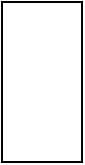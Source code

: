 <mxfile version="22.1.16" type="device">
  <diagram name="Page-1" id="Gpl6vU_g16wYDfX3Skah">
    <mxGraphModel dx="1098" dy="988" grid="1" gridSize="10" guides="1" tooltips="1" connect="1" arrows="1" fold="1" page="1" pageScale="1" pageWidth="827" pageHeight="1169" math="0" shadow="0">
      <root>
        <mxCell id="0" />
        <mxCell id="1" parent="0" />
        <mxCell id="pQSwlj2l13oX5aKklSoz-1" value="" style="rounded=0;whiteSpace=wrap;html=1;" vertex="1" parent="1">
          <mxGeometry x="160" y="320" width="40" height="80" as="geometry" />
        </mxCell>
      </root>
    </mxGraphModel>
  </diagram>
</mxfile>
